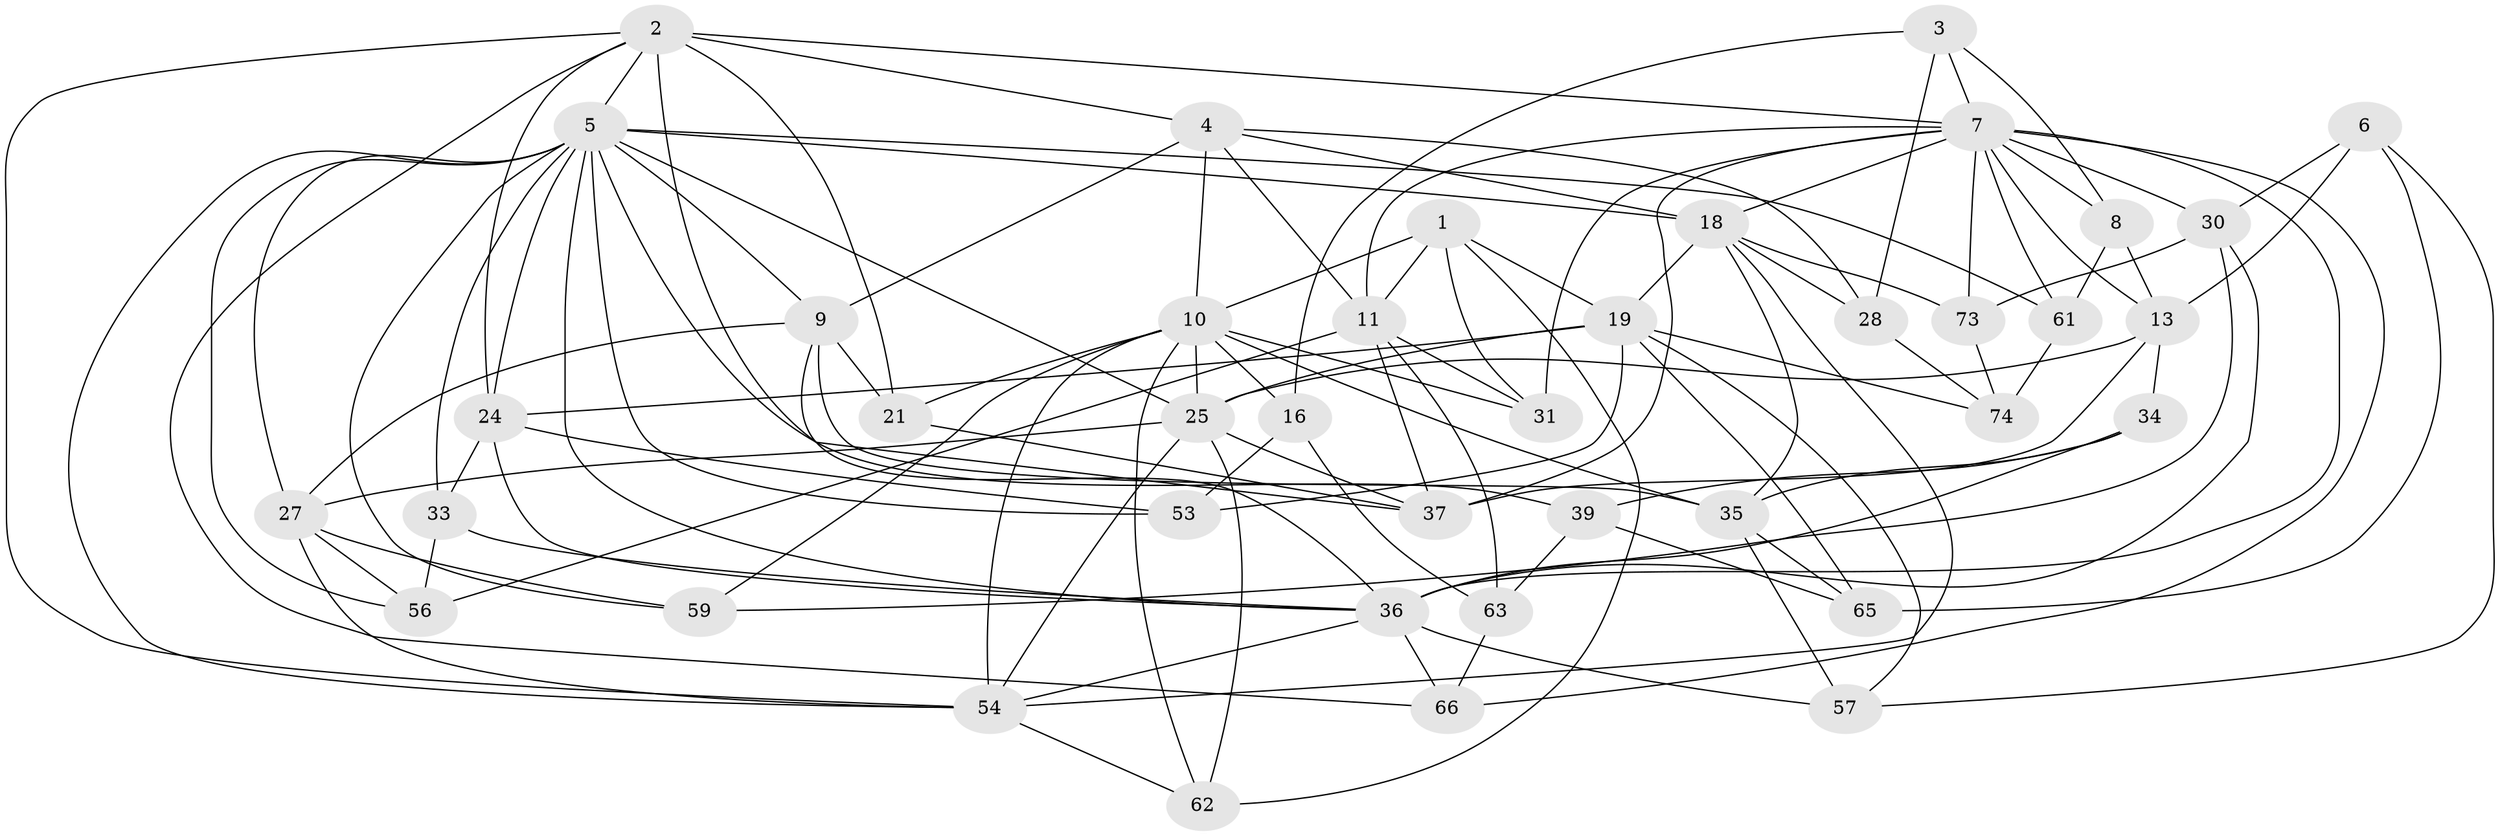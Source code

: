 // original degree distribution, {4: 1.0}
// Generated by graph-tools (version 1.1) at 2025/16/03/09/25 04:16:31]
// undirected, 40 vertices, 115 edges
graph export_dot {
graph [start="1"]
  node [color=gray90,style=filled];
  1 [super="+50"];
  2 [super="+17+20"];
  3;
  4 [super="+12"];
  5 [super="+48+47+14+41"];
  6;
  7 [super="+22+49+15"];
  8;
  9 [super="+67"];
  10 [super="+23+64+51+42"];
  11 [super="+38+77"];
  13 [super="+79"];
  16;
  18 [super="+40"];
  19 [super="+26"];
  21;
  24 [super="+46"];
  25 [super="+71"];
  27 [super="+43"];
  28;
  30 [super="+32"];
  31;
  33;
  34;
  35 [super="+52"];
  36 [super="+44"];
  37 [super="+69"];
  39;
  53;
  54 [super="+75+60"];
  56;
  57;
  59;
  61;
  62;
  63;
  65;
  66;
  73;
  74;
  1 -- 31;
  1 -- 62;
  1 -- 11 [weight=2];
  1 -- 19;
  1 -- 10;
  2 -- 4;
  2 -- 24;
  2 -- 5;
  2 -- 54;
  2 -- 37;
  2 -- 21;
  2 -- 66;
  2 -- 7;
  3 -- 16;
  3 -- 8;
  3 -- 28;
  3 -- 7;
  4 -- 18;
  4 -- 9;
  4 -- 28;
  4 -- 11;
  4 -- 10;
  5 -- 61;
  5 -- 56;
  5 -- 54;
  5 -- 59;
  5 -- 27;
  5 -- 18;
  5 -- 24;
  5 -- 36;
  5 -- 33;
  5 -- 53;
  5 -- 39;
  5 -- 9;
  5 -- 25;
  6 -- 30;
  6 -- 57;
  6 -- 65;
  6 -- 13;
  7 -- 66;
  7 -- 13;
  7 -- 18;
  7 -- 36;
  7 -- 8;
  7 -- 11;
  7 -- 30 [weight=2];
  7 -- 73;
  7 -- 61;
  7 -- 31;
  7 -- 37;
  8 -- 61;
  8 -- 13;
  9 -- 21;
  9 -- 35;
  9 -- 27;
  9 -- 36;
  10 -- 59;
  10 -- 62;
  10 -- 16;
  10 -- 31;
  10 -- 25;
  10 -- 35;
  10 -- 21;
  10 -- 54;
  11 -- 56;
  11 -- 63;
  11 -- 31;
  11 -- 37;
  13 -- 37;
  13 -- 34;
  13 -- 25;
  16 -- 53;
  16 -- 63;
  18 -- 73;
  18 -- 35;
  18 -- 19;
  18 -- 54;
  18 -- 28;
  19 -- 74;
  19 -- 25;
  19 -- 65;
  19 -- 53;
  19 -- 57;
  19 -- 24;
  21 -- 37;
  24 -- 36;
  24 -- 33;
  24 -- 53;
  25 -- 27;
  25 -- 54;
  25 -- 62;
  25 -- 37;
  27 -- 56;
  27 -- 59;
  27 -- 54;
  28 -- 74;
  30 -- 73;
  30 -- 59;
  30 -- 36;
  33 -- 56;
  33 -- 36;
  34 -- 35;
  34 -- 39;
  34 -- 36;
  35 -- 57;
  35 -- 65;
  36 -- 54;
  36 -- 66;
  36 -- 57;
  39 -- 65;
  39 -- 63;
  54 -- 62;
  61 -- 74;
  63 -- 66;
  73 -- 74;
}
